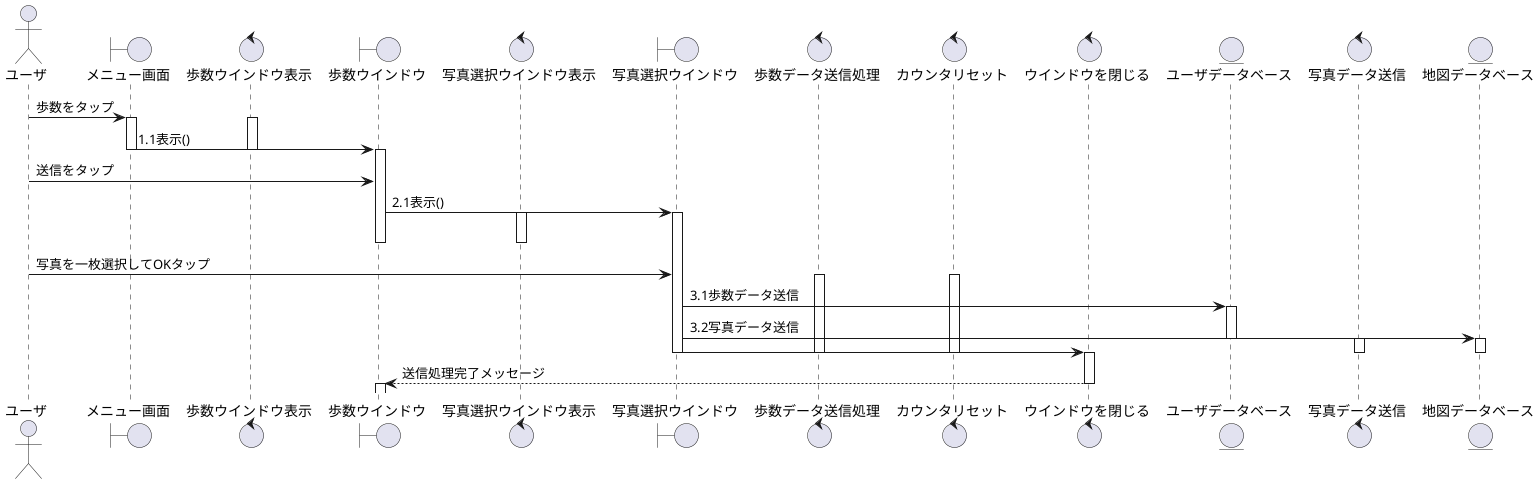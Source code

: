 @startuml 歩数画面
actor ユーザ as u
boundary メニュー画面 as a
control 歩数ウインドウ表示 as b
boundary 歩数ウインドウ as c
control 写真選択ウインドウ表示 as d
boundary 写真選択ウインドウ as e
control 歩数データ送信処理 as f
control カウンタリセット as g
control ウインドウを閉じる as k
entity ユーザデータベース as h
control 写真データ送信 as i
entity 地図データベース as j


u -> a:歩数をタップ
activate a
activate b
a -> c:1.1表示()
deactivate a
deactivate b
activate c
u -> c:送信をタップ
c -> e:2.1表示()
activate d
deactivate c
deactivate d
activate e
u -> e:写真を一枚選択してOKタップ
activate f
activate g
e -> h:3.1歩数データ送信
activate h
e -> j:3.2写真データ送信
deactivate h
activate j
activate i
e -> k
deactivate j
deactivate i
deactivate f
deactivate g
deactivate e
activate k
c <-- k:送信処理完了メッセージ
deactivate k
activate c
@enduml 